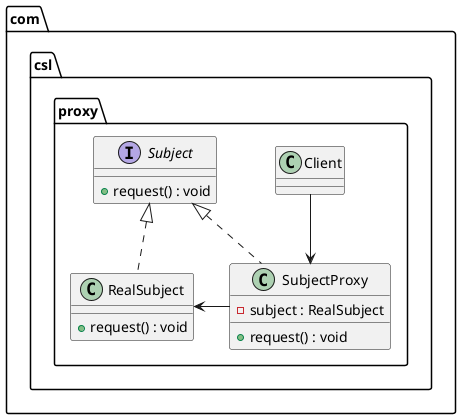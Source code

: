 @startuml
package com.csl.proxy {
    interface Subject {
        + request() : void
    }
    class RealSubject {
        + request() : void
    }
    class SubjectProxy {
        - subject : RealSubject
        + request() : void
    }
    class Client
}
Subject <|.. RealSubject
Subject <|.. SubjectProxy
RealSubject <- SubjectProxy
Client --> SubjectProxy
@enduml
